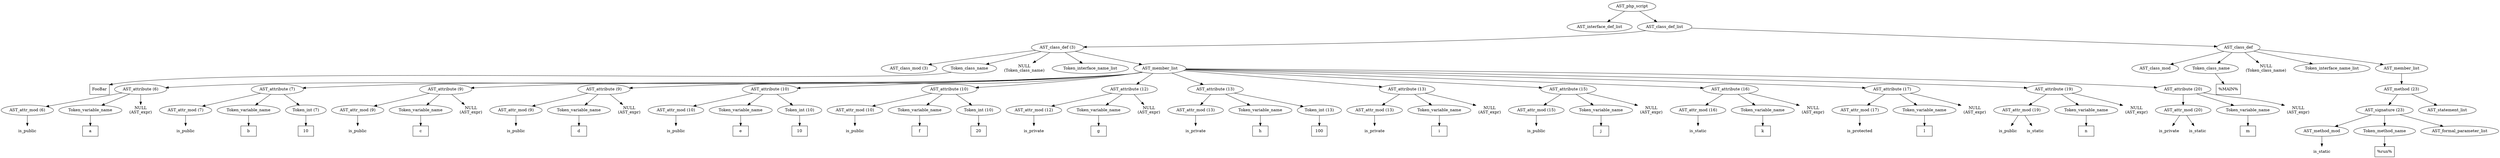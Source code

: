 /*
 * AST in dot format generated by phc -- the PHP compiler
 */

digraph AST {
node_0 [label="AST_php_script"];
node_1 [label="AST_interface_def_list"];
node_2 [label="AST_class_def_list"];
node_3 [label="AST_class_def (3)"];
node_4 [label="AST_class_mod (3)"];
node_5 [label="Token_class_name"];
node_6 [label="FooBar", shape=box]
node_5 -> node_6;
node_7 [label="NULL\n(Token_class_name)", shape=plaintext]
node_8 [label="Token_interface_name_list"];
node_9 [label="AST_member_list"];
node_10 [label="AST_attribute (6)"];
node_11 [label="AST_attr_mod (6)"];
node_12 [label="is_public", shape=plaintext]
node_11 -> node_12;
node_13 [label="Token_variable_name"];
node_14 [label="a", shape=box]
node_13 -> node_14;
node_15 [label="NULL\n(AST_expr)", shape=plaintext]
node_10 -> node_15;
node_10 -> node_13;
node_10 -> node_11;
node_16 [label="AST_attribute (7)"];
node_17 [label="AST_attr_mod (7)"];
node_18 [label="is_public", shape=plaintext]
node_17 -> node_18;
node_19 [label="Token_variable_name"];
node_20 [label="b", shape=box]
node_19 -> node_20;
node_21 [label="Token_int (7)"];
node_22 [label="10", shape=box]
node_21 -> node_22;
node_16 -> node_21;
node_16 -> node_19;
node_16 -> node_17;
node_23 [label="AST_attribute (9)"];
node_24 [label="AST_attr_mod (9)"];
node_25 [label="is_public", shape=plaintext]
node_24 -> node_25;
node_26 [label="Token_variable_name"];
node_27 [label="c", shape=box]
node_26 -> node_27;
node_28 [label="NULL\n(AST_expr)", shape=plaintext]
node_23 -> node_28;
node_23 -> node_26;
node_23 -> node_24;
node_29 [label="AST_attribute (9)"];
node_30 [label="AST_attr_mod (9)"];
node_31 [label="is_public", shape=plaintext]
node_30 -> node_31;
node_32 [label="Token_variable_name"];
node_33 [label="d", shape=box]
node_32 -> node_33;
node_34 [label="NULL\n(AST_expr)", shape=plaintext]
node_29 -> node_34;
node_29 -> node_32;
node_29 -> node_30;
node_35 [label="AST_attribute (10)"];
node_36 [label="AST_attr_mod (10)"];
node_37 [label="is_public", shape=plaintext]
node_36 -> node_37;
node_38 [label="Token_variable_name"];
node_39 [label="e", shape=box]
node_38 -> node_39;
node_40 [label="Token_int (10)"];
node_41 [label="10", shape=box]
node_40 -> node_41;
node_35 -> node_40;
node_35 -> node_38;
node_35 -> node_36;
node_42 [label="AST_attribute (10)"];
node_43 [label="AST_attr_mod (10)"];
node_44 [label="is_public", shape=plaintext]
node_43 -> node_44;
node_45 [label="Token_variable_name"];
node_46 [label="f", shape=box]
node_45 -> node_46;
node_47 [label="Token_int (10)"];
node_48 [label="20", shape=box]
node_47 -> node_48;
node_42 -> node_47;
node_42 -> node_45;
node_42 -> node_43;
node_49 [label="AST_attribute (12)"];
node_50 [label="AST_attr_mod (12)"];
node_51 [label="is_private", shape=plaintext]
node_50 -> node_51;
node_52 [label="Token_variable_name"];
node_53 [label="g", shape=box]
node_52 -> node_53;
node_54 [label="NULL\n(AST_expr)", shape=plaintext]
node_49 -> node_54;
node_49 -> node_52;
node_49 -> node_50;
node_55 [label="AST_attribute (13)"];
node_56 [label="AST_attr_mod (13)"];
node_57 [label="is_private", shape=plaintext]
node_56 -> node_57;
node_58 [label="Token_variable_name"];
node_59 [label="h", shape=box]
node_58 -> node_59;
node_60 [label="Token_int (13)"];
node_61 [label="100", shape=box]
node_60 -> node_61;
node_55 -> node_60;
node_55 -> node_58;
node_55 -> node_56;
node_62 [label="AST_attribute (13)"];
node_63 [label="AST_attr_mod (13)"];
node_64 [label="is_private", shape=plaintext]
node_63 -> node_64;
node_65 [label="Token_variable_name"];
node_66 [label="i", shape=box]
node_65 -> node_66;
node_67 [label="NULL\n(AST_expr)", shape=plaintext]
node_62 -> node_67;
node_62 -> node_65;
node_62 -> node_63;
node_68 [label="AST_attribute (15)"];
node_69 [label="AST_attr_mod (15)"];
node_70 [label="is_public", shape=plaintext]
node_69 -> node_70;
node_71 [label="Token_variable_name"];
node_72 [label="j", shape=box]
node_71 -> node_72;
node_73 [label="NULL\n(AST_expr)", shape=plaintext]
node_68 -> node_73;
node_68 -> node_71;
node_68 -> node_69;
node_74 [label="AST_attribute (16)"];
node_75 [label="AST_attr_mod (16)"];
node_76 [label="is_static", shape=plaintext]
node_75 -> node_76;
node_77 [label="Token_variable_name"];
node_78 [label="k", shape=box]
node_77 -> node_78;
node_79 [label="NULL\n(AST_expr)", shape=plaintext]
node_74 -> node_79;
node_74 -> node_77;
node_74 -> node_75;
node_80 [label="AST_attribute (17)"];
node_81 [label="AST_attr_mod (17)"];
node_82 [label="is_protected", shape=plaintext]
node_81 -> node_82;
node_83 [label="Token_variable_name"];
node_84 [label="l", shape=box]
node_83 -> node_84;
node_85 [label="NULL\n(AST_expr)", shape=plaintext]
node_80 -> node_85;
node_80 -> node_83;
node_80 -> node_81;
node_86 [label="AST_attribute (19)"];
node_87 [label="AST_attr_mod (19)"];
node_88 [label="is_public", shape=plaintext]
node_89 [label="is_static", shape=plaintext]
node_87 -> node_89;
node_87 -> node_88;
node_90 [label="Token_variable_name"];
node_91 [label="n", shape=box]
node_90 -> node_91;
node_92 [label="NULL\n(AST_expr)", shape=plaintext]
node_86 -> node_92;
node_86 -> node_90;
node_86 -> node_87;
node_93 [label="AST_attribute (20)"];
node_94 [label="AST_attr_mod (20)"];
node_95 [label="is_private", shape=plaintext]
node_96 [label="is_static", shape=plaintext]
node_94 -> node_96;
node_94 -> node_95;
node_97 [label="Token_variable_name"];
node_98 [label="m", shape=box]
node_97 -> node_98;
node_99 [label="NULL\n(AST_expr)", shape=plaintext]
node_93 -> node_99;
node_93 -> node_97;
node_93 -> node_94;
node_9 -> node_93;
node_9 -> node_86;
node_9 -> node_80;
node_9 -> node_74;
node_9 -> node_68;
node_9 -> node_62;
node_9 -> node_55;
node_9 -> node_49;
node_9 -> node_42;
node_9 -> node_35;
node_9 -> node_29;
node_9 -> node_23;
node_9 -> node_16;
node_9 -> node_10;
node_3 -> node_9;
node_3 -> node_8;
node_3 -> node_7;
node_3 -> node_5;
node_3 -> node_4;
node_100 [label="AST_class_def"];
node_101 [label="AST_class_mod"];
node_102 [label="Token_class_name"];
node_103 [label="%MAIN%", shape=box]
node_102 -> node_103;
node_104 [label="NULL\n(Token_class_name)", shape=plaintext]
node_105 [label="Token_interface_name_list"];
node_106 [label="AST_member_list"];
node_107 [label="AST_method (23)"];
node_108 [label="AST_signature (23)"];
node_109 [label="AST_method_mod"];
node_110 [label="is_static", shape=plaintext]
node_109 -> node_110;
node_111 [label="Token_method_name"];
node_112 [label="%run%", shape=box]
node_111 -> node_112;
node_113 [label="AST_formal_parameter_list"];
node_108 -> node_113;
node_108 -> node_111;
node_108 -> node_109;
node_114 [label="AST_statement_list"];
node_107 -> node_114;
node_107 -> node_108;
node_106 -> node_107;
node_100 -> node_106;
node_100 -> node_105;
node_100 -> node_104;
node_100 -> node_102;
node_100 -> node_101;
node_2 -> node_100;
node_2 -> node_3;
node_0 -> node_2;
node_0 -> node_1;
}
